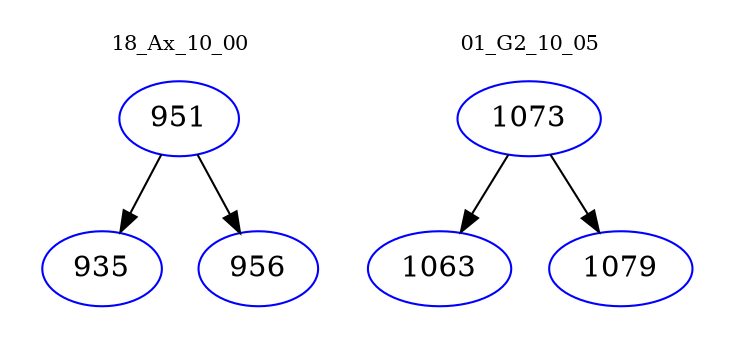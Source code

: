digraph{
subgraph cluster_0 {
color = white
label = "18_Ax_10_00";
fontsize=10;
T0_951 [label="951", color="blue"]
T0_951 -> T0_935 [color="black"]
T0_935 [label="935", color="blue"]
T0_951 -> T0_956 [color="black"]
T0_956 [label="956", color="blue"]
}
subgraph cluster_1 {
color = white
label = "01_G2_10_05";
fontsize=10;
T1_1073 [label="1073", color="blue"]
T1_1073 -> T1_1063 [color="black"]
T1_1063 [label="1063", color="blue"]
T1_1073 -> T1_1079 [color="black"]
T1_1079 [label="1079", color="blue"]
}
}

